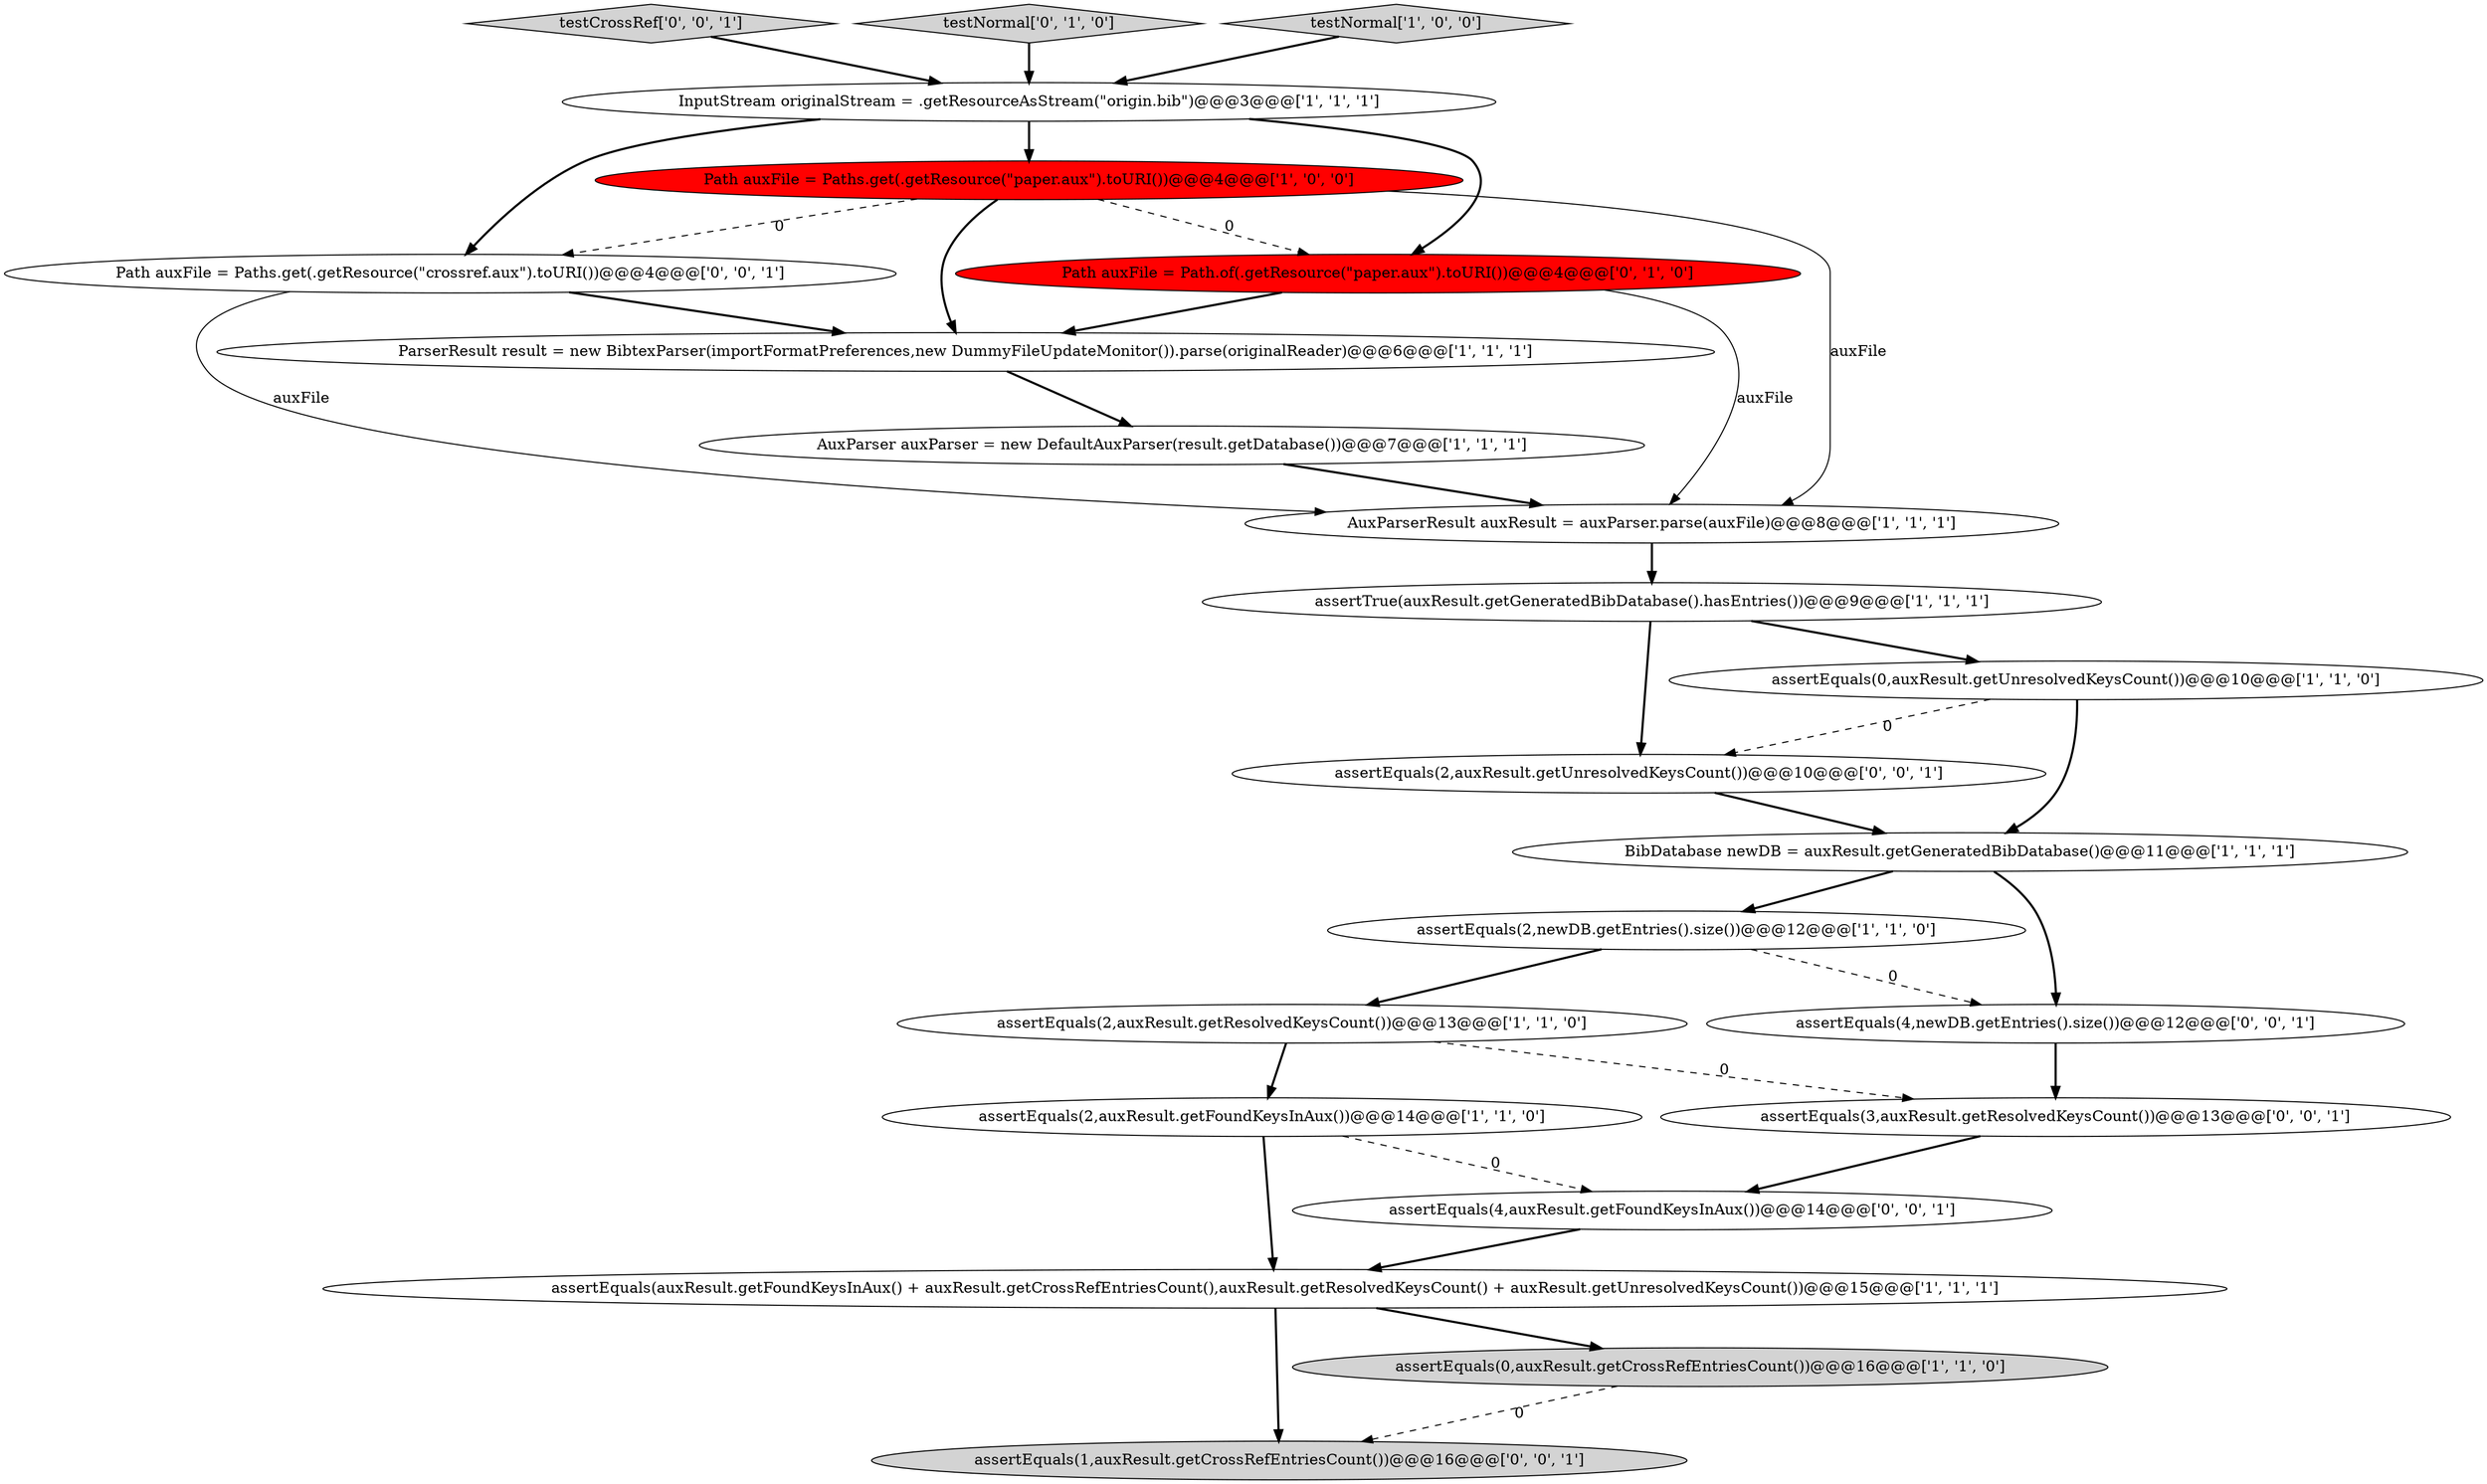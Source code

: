 digraph {
12 [style = filled, label = "assertEquals(2,auxResult.getFoundKeysInAux())@@@14@@@['1', '1', '0']", fillcolor = white, shape = ellipse image = "AAA0AAABBB1BBB"];
14 [style = filled, label = "Path auxFile = Path.of(.getResource(\"paper.aux\").toURI())@@@4@@@['0', '1', '0']", fillcolor = red, shape = ellipse image = "AAA1AAABBB2BBB"];
3 [style = filled, label = "BibDatabase newDB = auxResult.getGeneratedBibDatabase()@@@11@@@['1', '1', '1']", fillcolor = white, shape = ellipse image = "AAA0AAABBB1BBB"];
22 [style = filled, label = "assertEquals(2,auxResult.getUnresolvedKeysCount())@@@10@@@['0', '0', '1']", fillcolor = white, shape = ellipse image = "AAA0AAABBB3BBB"];
11 [style = filled, label = "assertEquals(0,auxResult.getUnresolvedKeysCount())@@@10@@@['1', '1', '0']", fillcolor = white, shape = ellipse image = "AAA0AAABBB1BBB"];
18 [style = filled, label = "assertEquals(1,auxResult.getCrossRefEntriesCount())@@@16@@@['0', '0', '1']", fillcolor = lightgray, shape = ellipse image = "AAA0AAABBB3BBB"];
17 [style = filled, label = "testCrossRef['0', '0', '1']", fillcolor = lightgray, shape = diamond image = "AAA0AAABBB3BBB"];
5 [style = filled, label = "AuxParser auxParser = new DefaultAuxParser(result.getDatabase())@@@7@@@['1', '1', '1']", fillcolor = white, shape = ellipse image = "AAA0AAABBB1BBB"];
15 [style = filled, label = "testNormal['0', '1', '0']", fillcolor = lightgray, shape = diamond image = "AAA0AAABBB2BBB"];
4 [style = filled, label = "assertEquals(2,auxResult.getResolvedKeysCount())@@@13@@@['1', '1', '0']", fillcolor = white, shape = ellipse image = "AAA0AAABBB1BBB"];
0 [style = filled, label = "assertEquals(auxResult.getFoundKeysInAux() + auxResult.getCrossRefEntriesCount(),auxResult.getResolvedKeysCount() + auxResult.getUnresolvedKeysCount())@@@15@@@['1', '1', '1']", fillcolor = white, shape = ellipse image = "AAA0AAABBB1BBB"];
6 [style = filled, label = "assertEquals(0,auxResult.getCrossRefEntriesCount())@@@16@@@['1', '1', '0']", fillcolor = lightgray, shape = ellipse image = "AAA0AAABBB1BBB"];
16 [style = filled, label = "assertEquals(4,auxResult.getFoundKeysInAux())@@@14@@@['0', '0', '1']", fillcolor = white, shape = ellipse image = "AAA0AAABBB3BBB"];
1 [style = filled, label = "testNormal['1', '0', '0']", fillcolor = lightgray, shape = diamond image = "AAA0AAABBB1BBB"];
19 [style = filled, label = "assertEquals(3,auxResult.getResolvedKeysCount())@@@13@@@['0', '0', '1']", fillcolor = white, shape = ellipse image = "AAA0AAABBB3BBB"];
2 [style = filled, label = "AuxParserResult auxResult = auxParser.parse(auxFile)@@@8@@@['1', '1', '1']", fillcolor = white, shape = ellipse image = "AAA0AAABBB1BBB"];
13 [style = filled, label = "ParserResult result = new BibtexParser(importFormatPreferences,new DummyFileUpdateMonitor()).parse(originalReader)@@@6@@@['1', '1', '1']", fillcolor = white, shape = ellipse image = "AAA0AAABBB1BBB"];
9 [style = filled, label = "assertTrue(auxResult.getGeneratedBibDatabase().hasEntries())@@@9@@@['1', '1', '1']", fillcolor = white, shape = ellipse image = "AAA0AAABBB1BBB"];
8 [style = filled, label = "assertEquals(2,newDB.getEntries().size())@@@12@@@['1', '1', '0']", fillcolor = white, shape = ellipse image = "AAA0AAABBB1BBB"];
7 [style = filled, label = "InputStream originalStream = .getResourceAsStream(\"origin.bib\")@@@3@@@['1', '1', '1']", fillcolor = white, shape = ellipse image = "AAA0AAABBB1BBB"];
10 [style = filled, label = "Path auxFile = Paths.get(.getResource(\"paper.aux\").toURI())@@@4@@@['1', '0', '0']", fillcolor = red, shape = ellipse image = "AAA1AAABBB1BBB"];
21 [style = filled, label = "Path auxFile = Paths.get(.getResource(\"crossref.aux\").toURI())@@@4@@@['0', '0', '1']", fillcolor = white, shape = ellipse image = "AAA0AAABBB3BBB"];
20 [style = filled, label = "assertEquals(4,newDB.getEntries().size())@@@12@@@['0', '0', '1']", fillcolor = white, shape = ellipse image = "AAA0AAABBB3BBB"];
9->22 [style = bold, label=""];
16->0 [style = bold, label=""];
21->2 [style = solid, label="auxFile"];
10->21 [style = dashed, label="0"];
9->11 [style = bold, label=""];
15->7 [style = bold, label=""];
14->2 [style = solid, label="auxFile"];
12->16 [style = dashed, label="0"];
7->10 [style = bold, label=""];
0->6 [style = bold, label=""];
8->20 [style = dashed, label="0"];
11->22 [style = dashed, label="0"];
2->9 [style = bold, label=""];
12->0 [style = bold, label=""];
1->7 [style = bold, label=""];
19->16 [style = bold, label=""];
6->18 [style = dashed, label="0"];
7->14 [style = bold, label=""];
17->7 [style = bold, label=""];
22->3 [style = bold, label=""];
5->2 [style = bold, label=""];
3->20 [style = bold, label=""];
10->2 [style = solid, label="auxFile"];
10->13 [style = bold, label=""];
11->3 [style = bold, label=""];
3->8 [style = bold, label=""];
13->5 [style = bold, label=""];
4->12 [style = bold, label=""];
7->21 [style = bold, label=""];
4->19 [style = dashed, label="0"];
0->18 [style = bold, label=""];
8->4 [style = bold, label=""];
14->13 [style = bold, label=""];
20->19 [style = bold, label=""];
10->14 [style = dashed, label="0"];
21->13 [style = bold, label=""];
}
